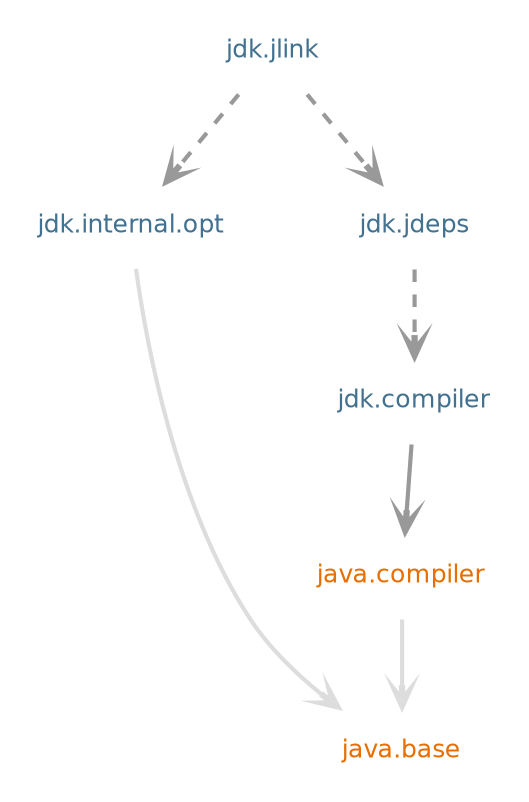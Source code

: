 digraph "jdk.jlink" {
  nodesep=.5;
  ranksep=0.600000;
  pencolor=transparent;
  node [shape=plaintext, fontcolor="#000000", fontname="DejaVuSans", fontsize=12, margin=".2,.2"];
  edge [penwidth=2, color="#999999", arrowhead=open, arrowsize=1];
  {rank=same "java.compiler"}
  subgraph se {
  "java.base" [fontcolor="#e76f00", group=java];
  "java.compiler" [fontcolor="#e76f00", group=java];
  }
  subgraph jdk {
  "jdk.compiler" [fontcolor="#437291", group=jdk];
  "jdk.internal.opt" [fontcolor="#437291", group=jdk];
  "jdk.jdeps" [fontcolor="#437291", group=jdk];
  "jdk.jlink" [fontcolor="#437291", group=jdk];
  }
  "java.compiler" -> "java.base" [color="#dddddd", weight=10];
  "jdk.compiler" -> "java.compiler" [];
  "jdk.internal.opt" -> "java.base" [color="#dddddd"];
  "jdk.jdeps" -> "jdk.compiler" [style="dashed"];
  "jdk.jlink" -> "jdk.jdeps" [style="dashed"];
  "jdk.jlink" -> "jdk.internal.opt" [style="dashed"];
}
